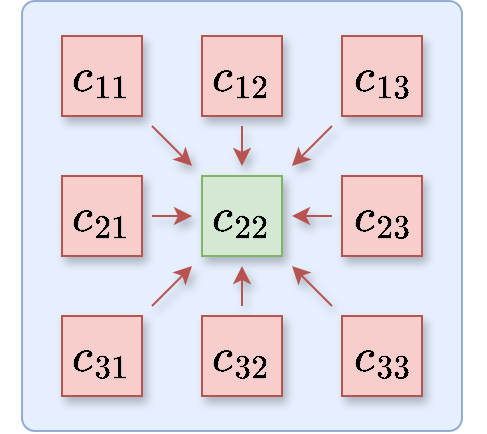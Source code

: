<mxfile version="24.7.8">
  <diagram name="第 1 页" id="4Rl7yl0K_HuRmVhjNK2K">
    <mxGraphModel dx="823" dy="537" grid="1" gridSize="10" guides="1" tooltips="1" connect="1" arrows="1" fold="1" page="1" pageScale="1" pageWidth="827" pageHeight="1169" math="1" shadow="0">
      <root>
        <mxCell id="0" />
        <mxCell id="1" parent="0" />
        <mxCell id="A09hQBWDAy5bwmzSChha-29" value="" style="rounded=1;whiteSpace=wrap;html=1;arcSize=3;fillColor=#dae8fc;strokeColor=#6c8ebf;opacity=70;" vertex="1" parent="1">
          <mxGeometry x="260" y="387.5" width="220" height="215" as="geometry" />
        </mxCell>
        <mxCell id="A09hQBWDAy5bwmzSChha-1" value="" style="rounded=0;whiteSpace=wrap;html=1;fillColor=#dae8fc;strokeColor=#6c8ebf;shadow=1;container=0;" vertex="1" parent="1">
          <mxGeometry x="350" y="475" width="40" height="40" as="geometry" />
        </mxCell>
        <mxCell id="A09hQBWDAy5bwmzSChha-2" value="" style="rounded=0;whiteSpace=wrap;html=1;fillColor=#f8cecc;strokeColor=#b85450;shadow=1;container=0;" vertex="1" parent="1">
          <mxGeometry x="420" y="475" width="40" height="40" as="geometry" />
        </mxCell>
        <mxCell id="A09hQBWDAy5bwmzSChha-3" value="" style="rounded=0;whiteSpace=wrap;html=1;fillColor=#f8cecc;strokeColor=#b85450;shadow=1;container=0;" vertex="1" parent="1">
          <mxGeometry x="420" y="545" width="40" height="40" as="geometry" />
        </mxCell>
        <mxCell id="A09hQBWDAy5bwmzSChha-4" value="" style="rounded=0;whiteSpace=wrap;html=1;fillColor=#d5e8d4;strokeColor=#82b366;shadow=1;container=0;" vertex="1" parent="1">
          <mxGeometry x="350" y="545" width="40" height="40" as="geometry" />
        </mxCell>
        <mxCell id="A09hQBWDAy5bwmzSChha-5" value="" style="rounded=0;whiteSpace=wrap;html=1;fillColor=#f8cecc;strokeColor=#b85450;shadow=1;container=0;" vertex="1" parent="1">
          <mxGeometry x="280" y="545" width="40" height="40" as="geometry" />
        </mxCell>
        <mxCell id="A09hQBWDAy5bwmzSChha-6" value="" style="rounded=0;whiteSpace=wrap;html=1;fillColor=#f8cecc;strokeColor=#b85450;shadow=1;container=0;" vertex="1" parent="1">
          <mxGeometry x="280" y="475" width="40" height="40" as="geometry" />
        </mxCell>
        <mxCell id="A09hQBWDAy5bwmzSChha-7" value="" style="rounded=0;whiteSpace=wrap;html=1;fillColor=#f8cecc;strokeColor=#b85450;shadow=1;container=0;" vertex="1" parent="1">
          <mxGeometry x="280" y="405" width="40" height="40" as="geometry" />
        </mxCell>
        <mxCell id="A09hQBWDAy5bwmzSChha-8" value="" style="rounded=0;whiteSpace=wrap;html=1;fillColor=#d5e8d4;strokeColor=#82b366;shadow=1;container=0;" vertex="1" parent="1">
          <mxGeometry x="350" y="405" width="40" height="40" as="geometry" />
        </mxCell>
        <mxCell id="A09hQBWDAy5bwmzSChha-9" value="" style="rounded=0;whiteSpace=wrap;html=1;fillColor=#f8cecc;strokeColor=#b85450;shadow=1;container=0;" vertex="1" parent="1">
          <mxGeometry x="420" y="405" width="40" height="40" as="geometry" />
        </mxCell>
        <mxCell id="A09hQBWDAy5bwmzSChha-10" value="" style="endArrow=classic;html=1;rounded=0;fillColor=#f8cecc;strokeColor=#b85450;shadow=1;" edge="1" parent="1">
          <mxGeometry width="50" height="50" relative="1" as="geometry">
            <mxPoint x="415" y="495" as="sourcePoint" />
            <mxPoint x="395" y="495" as="targetPoint" />
          </mxGeometry>
        </mxCell>
        <mxCell id="A09hQBWDAy5bwmzSChha-11" value="" style="endArrow=classic;html=1;rounded=0;fillColor=#f8cecc;strokeColor=#b85450;shadow=1;" edge="1" parent="1">
          <mxGeometry width="50" height="50" relative="1" as="geometry">
            <mxPoint x="325" y="495" as="sourcePoint" />
            <mxPoint x="345" y="495" as="targetPoint" />
          </mxGeometry>
        </mxCell>
        <mxCell id="A09hQBWDAy5bwmzSChha-12" value="" style="endArrow=classic;html=1;rounded=0;fillColor=#f8cecc;strokeColor=#b85450;shadow=1;" edge="1" parent="1">
          <mxGeometry width="50" height="50" relative="1" as="geometry">
            <mxPoint x="370" y="450" as="sourcePoint" />
            <mxPoint x="370" y="470" as="targetPoint" />
          </mxGeometry>
        </mxCell>
        <mxCell id="A09hQBWDAy5bwmzSChha-13" value="" style="endArrow=classic;html=1;rounded=0;fillColor=#f8cecc;strokeColor=#b85450;shadow=1;" edge="1" parent="1">
          <mxGeometry width="50" height="50" relative="1" as="geometry">
            <mxPoint x="370" y="540" as="sourcePoint" />
            <mxPoint x="370" y="520" as="targetPoint" />
          </mxGeometry>
        </mxCell>
        <mxCell id="A09hQBWDAy5bwmzSChha-14" value="" style="endArrow=classic;html=1;rounded=0;fillColor=#f8cecc;strokeColor=#b85450;shadow=1;" edge="1" parent="1">
          <mxGeometry width="50" height="50" relative="1" as="geometry">
            <mxPoint x="325" y="450" as="sourcePoint" />
            <mxPoint x="345" y="470" as="targetPoint" />
          </mxGeometry>
        </mxCell>
        <mxCell id="A09hQBWDAy5bwmzSChha-15" value="" style="endArrow=classic;html=1;rounded=0;fillColor=#f8cecc;strokeColor=#b85450;shadow=1;" edge="1" parent="1">
          <mxGeometry width="50" height="50" relative="1" as="geometry">
            <mxPoint x="325" y="540" as="sourcePoint" />
            <mxPoint x="345" y="520" as="targetPoint" />
          </mxGeometry>
        </mxCell>
        <mxCell id="A09hQBWDAy5bwmzSChha-16" value="" style="endArrow=classic;html=1;rounded=0;fillColor=#f8cecc;strokeColor=#b85450;shadow=1;" edge="1" parent="1">
          <mxGeometry width="50" height="50" relative="1" as="geometry">
            <mxPoint x="415" y="450" as="sourcePoint" />
            <mxPoint x="395" y="470" as="targetPoint" />
          </mxGeometry>
        </mxCell>
        <mxCell id="A09hQBWDAy5bwmzSChha-17" value="" style="endArrow=classic;html=1;rounded=0;fillColor=#f8cecc;strokeColor=#b85450;shadow=1;" edge="1" parent="1">
          <mxGeometry width="50" height="50" relative="1" as="geometry">
            <mxPoint x="415" y="540" as="sourcePoint" />
            <mxPoint x="395" y="520" as="targetPoint" />
          </mxGeometry>
        </mxCell>
        <mxCell id="A09hQBWDAy5bwmzSChha-18" value="&lt;div style=&quot;text-align: justify;&quot;&gt;&lt;br&gt;&lt;/div&gt;" style="text;html=1;strokeColor=none;fillColor=none;align=center;verticalAlign=middle;whiteSpace=wrap;rounded=0;" vertex="1" parent="1">
          <mxGeometry x="280" y="475" width="40" height="40" as="geometry" />
        </mxCell>
        <mxCell id="A09hQBWDAy5bwmzSChha-19" value="&lt;font style=&quot;font-size: 20px;&quot;&gt;$$c_{11}$$&lt;/font&gt;" style="text;html=1;strokeColor=none;fillColor=none;align=center;verticalAlign=middle;whiteSpace=wrap;rounded=0;" vertex="1" parent="1">
          <mxGeometry x="280" y="405" width="40" height="40" as="geometry" />
        </mxCell>
        <mxCell id="A09hQBWDAy5bwmzSChha-20" value="&lt;span style=&quot;font-size: 20px;&quot;&gt;$$c_{12}$$&lt;/span&gt;" style="text;html=1;strokeColor=#b85450;fillColor=#f8cecc;align=center;verticalAlign=middle;whiteSpace=wrap;rounded=0;" vertex="1" parent="1">
          <mxGeometry x="350" y="405" width="40" height="40" as="geometry" />
        </mxCell>
        <mxCell id="A09hQBWDAy5bwmzSChha-21" value="&lt;span style=&quot;font-size: 20px;&quot;&gt;$$c_{23}$$&lt;/span&gt;" style="text;html=1;strokeColor=none;fillColor=none;align=center;verticalAlign=middle;whiteSpace=wrap;rounded=0;" vertex="1" parent="1">
          <mxGeometry x="421" y="475" width="40" height="40" as="geometry" />
        </mxCell>
        <mxCell id="A09hQBWDAy5bwmzSChha-22" value="&lt;span style=&quot;font-size: 20px;&quot;&gt;$$c_{21}$$&lt;/span&gt;" style="text;html=1;strokeColor=none;fillColor=none;align=center;verticalAlign=middle;whiteSpace=wrap;rounded=0;" vertex="1" parent="1">
          <mxGeometry x="280" y="475" width="40" height="40" as="geometry" />
        </mxCell>
        <mxCell id="A09hQBWDAy5bwmzSChha-23" value="&lt;span style=&quot;font-size: 20px;&quot;&gt;$$c_{32}$$&lt;/span&gt;" style="text;html=1;strokeColor=#b85450;fillColor=#f8cecc;align=center;verticalAlign=middle;whiteSpace=wrap;rounded=0;" vertex="1" parent="1">
          <mxGeometry x="350" y="545" width="40" height="40" as="geometry" />
        </mxCell>
        <mxCell id="A09hQBWDAy5bwmzSChha-24" value="&lt;span style=&quot;font-size: 20px;&quot;&gt;$$c_{13}$$&lt;/span&gt;" style="text;html=1;strokeColor=none;fillColor=none;align=center;verticalAlign=middle;whiteSpace=wrap;rounded=0;" vertex="1" parent="1">
          <mxGeometry x="421" y="405" width="40" height="40" as="geometry" />
        </mxCell>
        <mxCell id="A09hQBWDAy5bwmzSChha-25" value="&lt;span style=&quot;font-size: 20px;&quot;&gt;$$c_{31}$$&lt;/span&gt;" style="text;html=1;strokeColor=none;fillColor=none;align=center;verticalAlign=middle;whiteSpace=wrap;rounded=0;" vertex="1" parent="1">
          <mxGeometry x="280" y="545" width="40" height="40" as="geometry" />
        </mxCell>
        <mxCell id="A09hQBWDAy5bwmzSChha-26" value="&lt;span style=&quot;font-size: 20px;&quot;&gt;$$c_{33}$$&lt;/span&gt;" style="text;html=1;strokeColor=none;fillColor=none;align=center;verticalAlign=middle;whiteSpace=wrap;rounded=0;" vertex="1" parent="1">
          <mxGeometry x="421" y="545" width="40" height="40" as="geometry" />
        </mxCell>
        <mxCell id="A09hQBWDAy5bwmzSChha-27" value="&lt;span style=&quot;font-size: 20px;&quot;&gt;$$c_{22}$$&lt;/span&gt;" style="text;html=1;strokeColor=#82b366;fillColor=#d5e8d4;align=center;verticalAlign=middle;whiteSpace=wrap;rounded=0;" vertex="1" parent="1">
          <mxGeometry x="350" y="475" width="40" height="40" as="geometry" />
        </mxCell>
      </root>
    </mxGraphModel>
  </diagram>
</mxfile>
